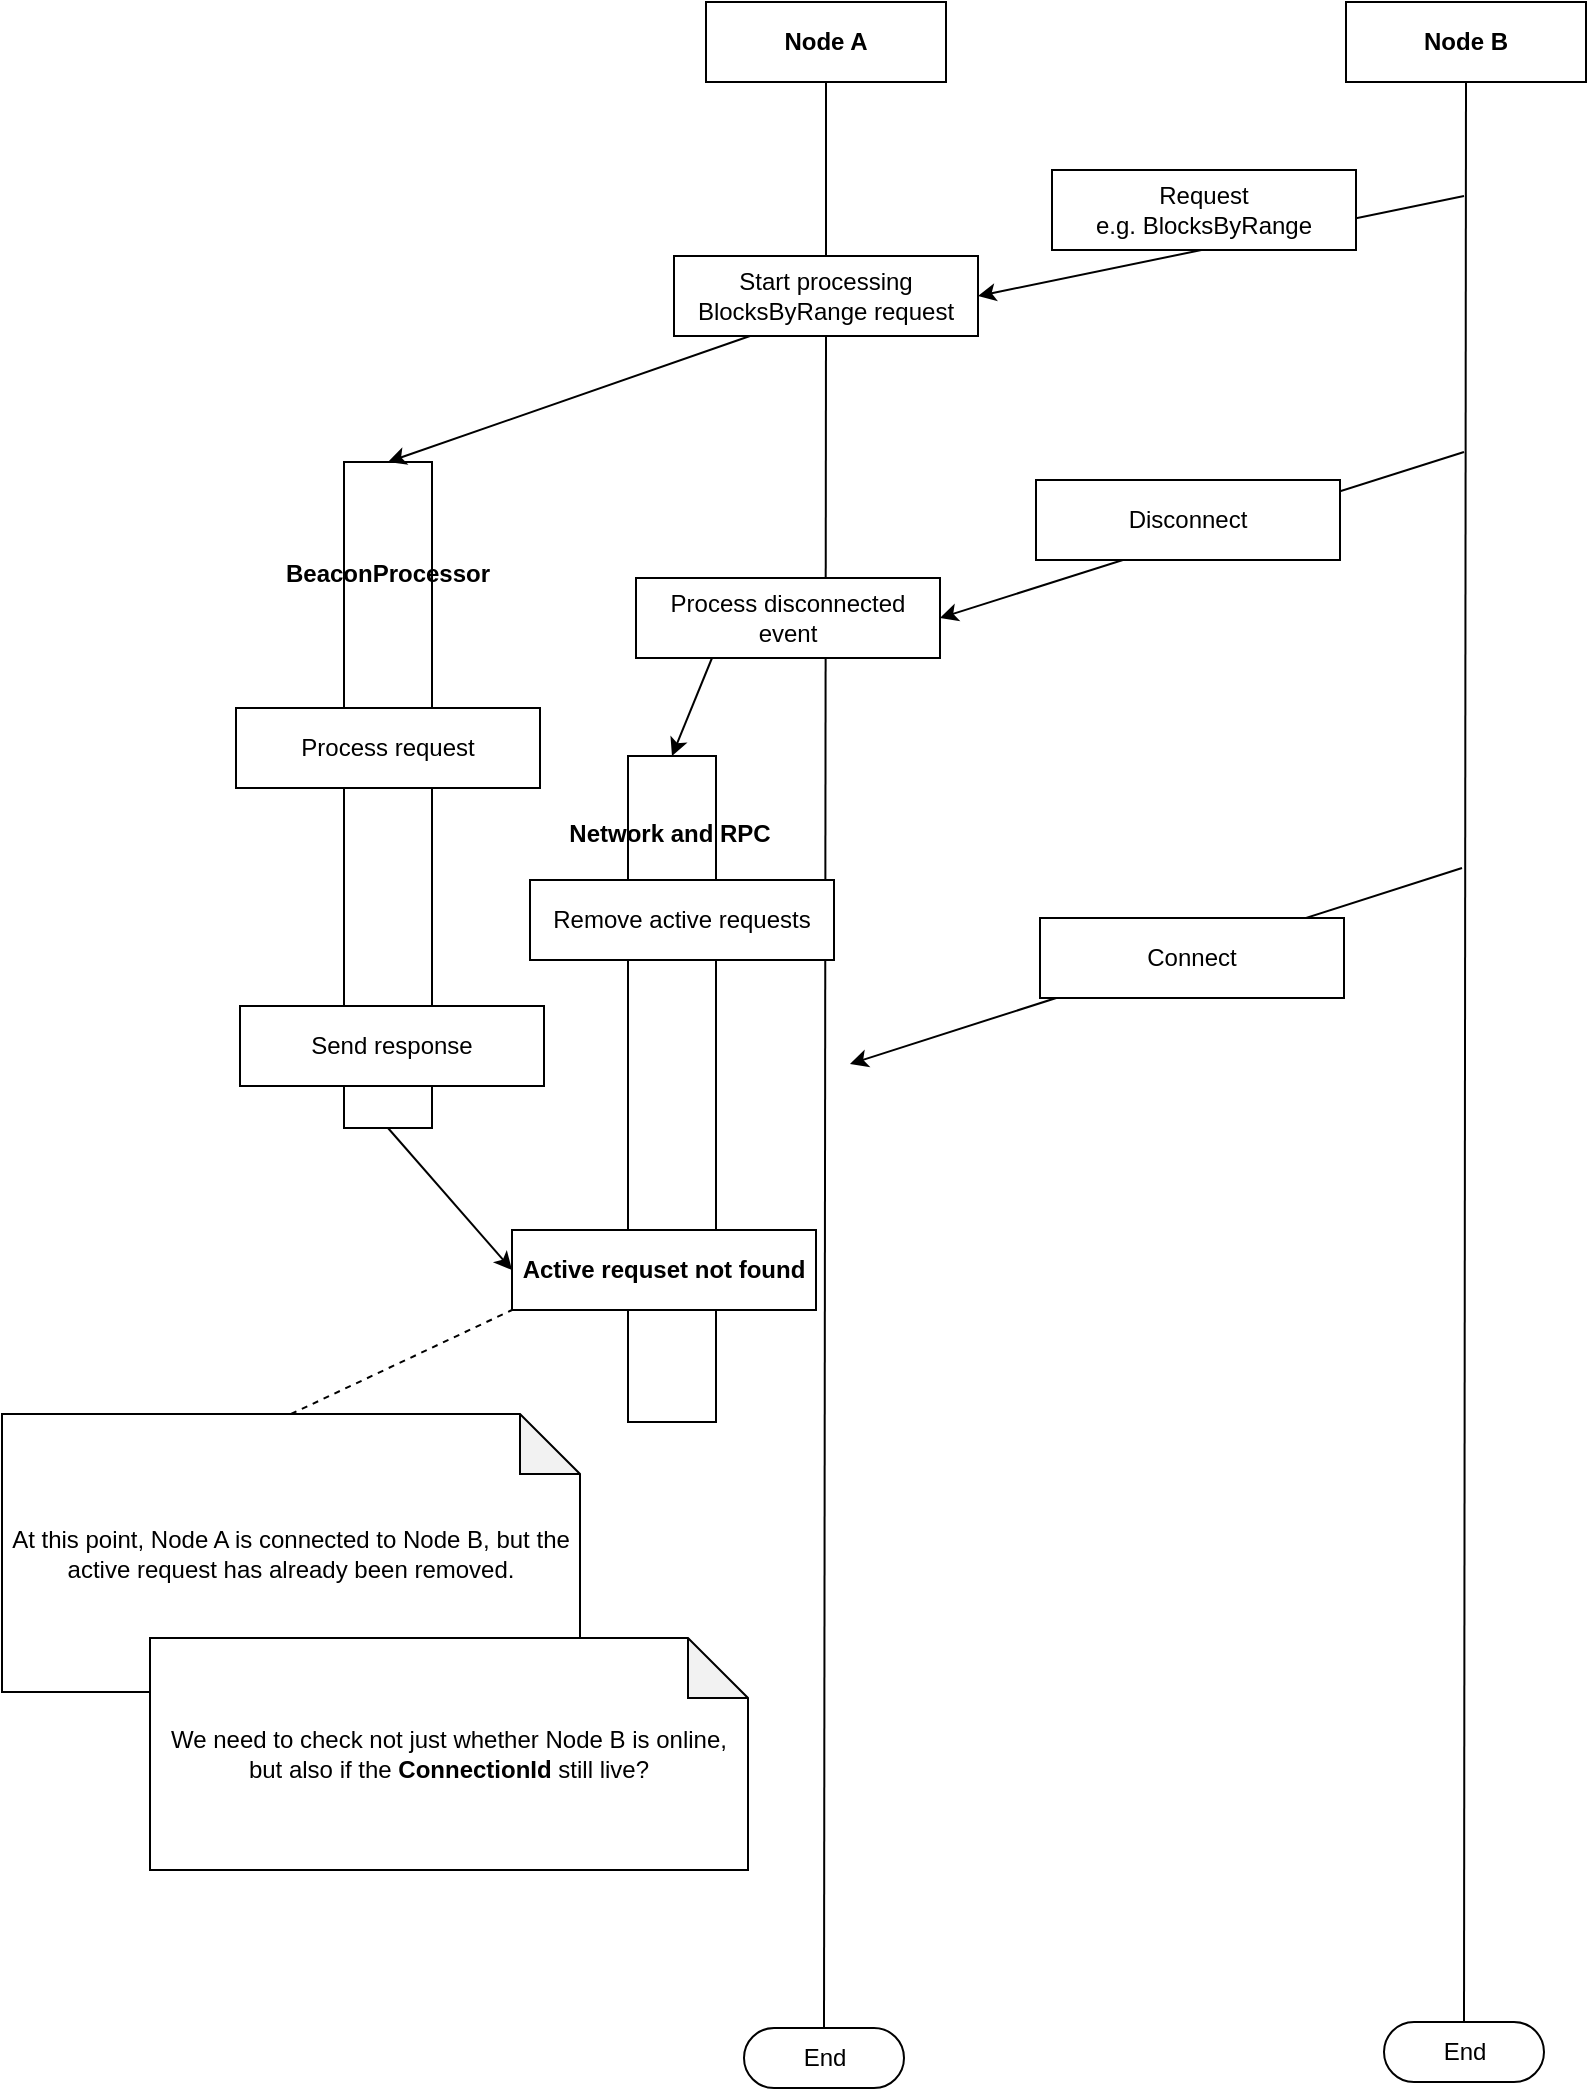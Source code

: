 <mxfile>
    <diagram id="T8pmpTCMuDaPm9wjzUCa" name="Page-1">
        <mxGraphModel dx="2223" dy="1040" grid="0" gridSize="10" guides="1" tooltips="1" connect="1" arrows="1" fold="1" page="0" pageScale="1" pageWidth="827" pageHeight="1169" background="none" math="0" shadow="0">
            <root>
                <mxCell id="0"/>
                <mxCell id="1" parent="0"/>
                <mxCell id="147" value="Node A" style="rounded=0;whiteSpace=wrap;html=1;fontStyle=1" parent="1" vertex="1">
                    <mxGeometry x="248" y="156" width="120" height="40" as="geometry"/>
                </mxCell>
                <mxCell id="148" value="Node B" style="rounded=0;whiteSpace=wrap;html=1;fontStyle=1" parent="1" vertex="1">
                    <mxGeometry x="568" y="156" width="120" height="40" as="geometry"/>
                </mxCell>
                <mxCell id="149" value="" style="endArrow=none;html=1;entryX=0.5;entryY=1;entryDx=0;entryDy=0;exitX=0.5;exitY=0.5;exitDx=0;exitDy=-15;exitPerimeter=0;" parent="1" source="250" target="147" edge="1">
                    <mxGeometry width="50" height="50" relative="1" as="geometry">
                        <mxPoint x="307" y="756" as="sourcePoint"/>
                        <mxPoint x="357" y="466" as="targetPoint"/>
                    </mxGeometry>
                </mxCell>
                <mxCell id="150" value="" style="endArrow=none;html=1;entryX=0.5;entryY=1;entryDx=0;entryDy=0;exitX=0.5;exitY=0.5;exitDx=0;exitDy=-15;exitPerimeter=0;" parent="1" source="193" target="148" edge="1">
                    <mxGeometry width="50" height="50" relative="1" as="geometry">
                        <mxPoint x="627" y="756" as="sourcePoint"/>
                        <mxPoint x="626.5" y="356" as="targetPoint"/>
                    </mxGeometry>
                </mxCell>
                <mxCell id="192" value="End" style="html=1;dashed=0;whitespace=wrap;shape=mxgraph.dfd.start" parent="1" vertex="1">
                    <mxGeometry x="267" y="1169" width="80" height="30" as="geometry"/>
                </mxCell>
                <mxCell id="193" value="End" style="html=1;dashed=0;whitespace=wrap;shape=mxgraph.dfd.start" parent="1" vertex="1">
                    <mxGeometry x="587" y="1166" width="80" height="30" as="geometry"/>
                </mxCell>
                <mxCell id="210" value="" style="endArrow=classic;html=1;entryX=1;entryY=0.5;entryDx=0;entryDy=0;" parent="1" edge="1" target="250">
                    <mxGeometry width="50" height="50" relative="1" as="geometry">
                        <mxPoint x="627" y="253" as="sourcePoint"/>
                        <mxPoint x="424" y="296" as="targetPoint"/>
                    </mxGeometry>
                </mxCell>
                <mxCell id="221" value="" style="rounded=0;whiteSpace=wrap;html=1;" parent="1" vertex="1">
                    <mxGeometry x="67" y="386" width="44" height="333" as="geometry"/>
                </mxCell>
                <mxCell id="233" value="Request&lt;div&gt;e.g. BlocksByRange&lt;/div&gt;" style="rounded=0;whiteSpace=wrap;html=1;" parent="1" vertex="1">
                    <mxGeometry x="421" y="240" width="152" height="40" as="geometry"/>
                </mxCell>
                <mxCell id="241" value="" style="endArrow=none;dashed=1;html=1;entryX=0;entryY=1;entryDx=0;entryDy=0;exitX=0.5;exitY=0;exitDx=0;exitDy=0;exitPerimeter=0;" parent="1" source="268" target="266" edge="1">
                    <mxGeometry width="50" height="50" relative="1" as="geometry">
                        <mxPoint x="703" y="655" as="sourcePoint"/>
                        <mxPoint x="753" y="605" as="targetPoint"/>
                    </mxGeometry>
                </mxCell>
                <mxCell id="248" value="" style="endArrow=classic;html=1;entryX=1;entryY=0.5;entryDx=0;entryDy=0;" edge="1" parent="1" target="256">
                    <mxGeometry width="50" height="50" relative="1" as="geometry">
                        <mxPoint x="627" y="381" as="sourcePoint"/>
                        <mxPoint x="347" y="424" as="targetPoint"/>
                    </mxGeometry>
                </mxCell>
                <mxCell id="251" value="" style="endArrow=none;html=1;entryX=0.5;entryY=1;entryDx=0;entryDy=0;exitX=0.5;exitY=0.5;exitDx=0;exitDy=-15;exitPerimeter=0;" edge="1" parent="1" source="192" target="250">
                    <mxGeometry width="50" height="50" relative="1" as="geometry">
                        <mxPoint x="307" y="1169" as="sourcePoint"/>
                        <mxPoint x="308" y="196" as="targetPoint"/>
                    </mxGeometry>
                </mxCell>
                <mxCell id="250" value="Start processing BlocksByRange request" style="rounded=0;whiteSpace=wrap;html=1;" vertex="1" parent="1">
                    <mxGeometry x="232" y="283" width="152" height="40" as="geometry"/>
                </mxCell>
                <mxCell id="252" value="" style="endArrow=classic;html=1;exitX=0.25;exitY=1;exitDx=0;exitDy=0;entryX=0.5;entryY=0;entryDx=0;entryDy=0;" edge="1" parent="1" source="250" target="221">
                    <mxGeometry width="50" height="50" relative="1" as="geometry">
                        <mxPoint x="107" y="335" as="sourcePoint"/>
                        <mxPoint x="-207" y="386" as="targetPoint"/>
                    </mxGeometry>
                </mxCell>
                <mxCell id="254" value="Disconnect" style="rounded=0;whiteSpace=wrap;html=1;" vertex="1" parent="1">
                    <mxGeometry x="413" y="395" width="152" height="40" as="geometry"/>
                </mxCell>
                <mxCell id="256" value="Process disconnected event" style="rounded=0;whiteSpace=wrap;html=1;" vertex="1" parent="1">
                    <mxGeometry x="213" y="444" width="152" height="40" as="geometry"/>
                </mxCell>
                <mxCell id="257" value="" style="rounded=0;whiteSpace=wrap;html=1;" vertex="1" parent="1">
                    <mxGeometry x="209" y="533" width="44" height="333" as="geometry"/>
                </mxCell>
                <mxCell id="258" value="" style="endArrow=classic;html=1;entryX=0.5;entryY=0;entryDx=0;entryDy=0;exitX=0.25;exitY=1;exitDx=0;exitDy=0;" edge="1" parent="1" source="256" target="257">
                    <mxGeometry width="50" height="50" relative="1" as="geometry">
                        <mxPoint x="581" y="611" as="sourcePoint"/>
                        <mxPoint x="319" y="694" as="targetPoint"/>
                    </mxGeometry>
                </mxCell>
                <mxCell id="259" value="" style="endArrow=classic;html=1;" edge="1" parent="1">
                    <mxGeometry width="50" height="50" relative="1" as="geometry">
                        <mxPoint x="626" y="589" as="sourcePoint"/>
                        <mxPoint x="320" y="687" as="targetPoint"/>
                    </mxGeometry>
                </mxCell>
                <mxCell id="260" value="Connect" style="rounded=0;whiteSpace=wrap;html=1;" vertex="1" parent="1">
                    <mxGeometry x="415" y="614" width="152" height="40" as="geometry"/>
                </mxCell>
                <mxCell id="261" value="Remove active requests" style="rounded=0;whiteSpace=wrap;html=1;fontStyle=0" vertex="1" parent="1">
                    <mxGeometry x="160" y="595" width="152" height="40" as="geometry"/>
                </mxCell>
                <mxCell id="262" value="BeaconProcessor" style="text;html=1;align=center;verticalAlign=middle;whiteSpace=wrap;rounded=0;fontStyle=1" vertex="1" parent="1">
                    <mxGeometry x="59" y="427" width="60" height="30" as="geometry"/>
                </mxCell>
                <mxCell id="263" value="Network and RPC" style="text;html=1;align=center;verticalAlign=middle;whiteSpace=wrap;rounded=0;fontStyle=1" vertex="1" parent="1">
                    <mxGeometry x="166" y="557" width="128" height="30" as="geometry"/>
                </mxCell>
                <mxCell id="264" value="Process request" style="rounded=0;whiteSpace=wrap;html=1;" vertex="1" parent="1">
                    <mxGeometry x="13" y="509" width="152" height="40" as="geometry"/>
                </mxCell>
                <mxCell id="265" value="" style="endArrow=classic;html=1;exitX=0.5;exitY=1;exitDx=0;exitDy=0;entryX=0;entryY=0.5;entryDx=0;entryDy=0;" edge="1" parent="1" source="221" target="266">
                    <mxGeometry width="50" height="50" relative="1" as="geometry">
                        <mxPoint x="280" y="333" as="sourcePoint"/>
                        <mxPoint x="175" y="767" as="targetPoint"/>
                    </mxGeometry>
                </mxCell>
                <mxCell id="266" value="Active requset not found" style="rounded=0;whiteSpace=wrap;html=1;fontColor=light-dark(#000000,#FF3333);fontStyle=1" vertex="1" parent="1">
                    <mxGeometry x="151" y="770" width="152" height="40" as="geometry"/>
                </mxCell>
                <mxCell id="267" value="Send response" style="rounded=0;whiteSpace=wrap;html=1;" vertex="1" parent="1">
                    <mxGeometry x="15" y="658" width="152" height="40" as="geometry"/>
                </mxCell>
                <mxCell id="268" value="At this point, Node A is connected to Node B, but the active request has already been removed." style="shape=note;whiteSpace=wrap;html=1;backgroundOutline=1;darkOpacity=0.05;" vertex="1" parent="1">
                    <mxGeometry x="-104" y="862" width="289" height="139" as="geometry"/>
                </mxCell>
                <mxCell id="269" value="&lt;font style=&quot;color: light-dark(rgb(0, 0, 0), rgb(255, 255, 0));&quot;&gt;We need to check not just whether Node B is online, but also if the &lt;b&gt;ConnectionId&lt;/b&gt; still live?&lt;/font&gt;" style="shape=note;whiteSpace=wrap;html=1;backgroundOutline=1;darkOpacity=0.05;" vertex="1" parent="1">
                    <mxGeometry x="-30" y="974" width="299" height="116" as="geometry"/>
                </mxCell>
            </root>
        </mxGraphModel>
    </diagram>
</mxfile>